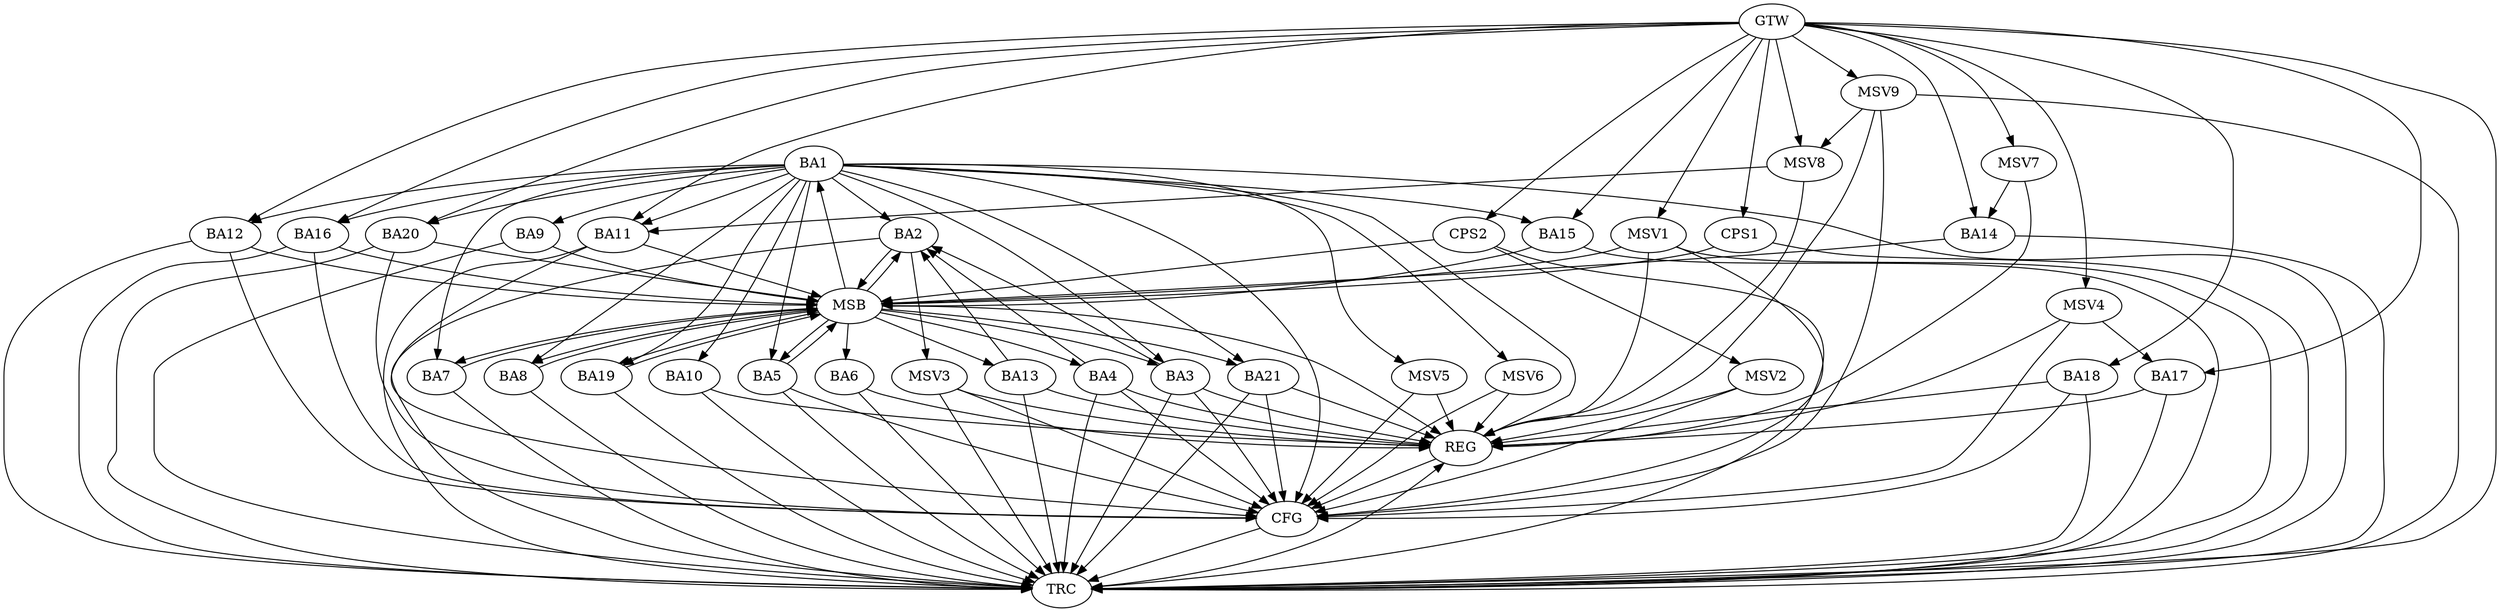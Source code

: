strict digraph G {
  BA1 [ label="BA1" ];
  BA2 [ label="BA2" ];
  BA3 [ label="BA3" ];
  BA4 [ label="BA4" ];
  BA5 [ label="BA5" ];
  BA6 [ label="BA6" ];
  BA7 [ label="BA7" ];
  BA8 [ label="BA8" ];
  BA9 [ label="BA9" ];
  BA10 [ label="BA10" ];
  BA11 [ label="BA11" ];
  BA12 [ label="BA12" ];
  BA13 [ label="BA13" ];
  BA14 [ label="BA14" ];
  BA15 [ label="BA15" ];
  BA16 [ label="BA16" ];
  BA17 [ label="BA17" ];
  BA18 [ label="BA18" ];
  BA19 [ label="BA19" ];
  BA20 [ label="BA20" ];
  BA21 [ label="BA21" ];
  CPS1 [ label="CPS1" ];
  CPS2 [ label="CPS2" ];
  GTW [ label="GTW" ];
  REG [ label="REG" ];
  MSB [ label="MSB" ];
  CFG [ label="CFG" ];
  TRC [ label="TRC" ];
  MSV1 [ label="MSV1" ];
  MSV2 [ label="MSV2" ];
  MSV3 [ label="MSV3" ];
  MSV4 [ label="MSV4" ];
  MSV5 [ label="MSV5" ];
  MSV6 [ label="MSV6" ];
  MSV7 [ label="MSV7" ];
  MSV8 [ label="MSV8" ];
  MSV9 [ label="MSV9" ];
  BA1 -> BA2;
  BA3 -> BA2;
  BA4 -> BA2;
  BA13 -> BA2;
  GTW -> BA11;
  GTW -> BA12;
  GTW -> BA14;
  GTW -> BA15;
  GTW -> BA16;
  GTW -> BA17;
  GTW -> BA18;
  GTW -> BA20;
  GTW -> CPS1;
  GTW -> CPS2;
  BA1 -> REG;
  BA3 -> REG;
  BA4 -> REG;
  BA6 -> REG;
  BA10 -> REG;
  BA13 -> REG;
  BA17 -> REG;
  BA18 -> REG;
  BA21 -> REG;
  BA2 -> MSB;
  MSB -> BA1;
  MSB -> REG;
  BA5 -> MSB;
  MSB -> BA2;
  BA7 -> MSB;
  MSB -> BA3;
  BA8 -> MSB;
  MSB -> BA5;
  BA9 -> MSB;
  BA11 -> MSB;
  BA12 -> MSB;
  MSB -> BA8;
  BA14 -> MSB;
  MSB -> BA13;
  BA15 -> MSB;
  MSB -> BA6;
  BA16 -> MSB;
  BA19 -> MSB;
  MSB -> BA7;
  BA20 -> MSB;
  CPS1 -> MSB;
  MSB -> BA4;
  MSB -> BA21;
  CPS2 -> MSB;
  MSB -> BA19;
  BA20 -> CFG;
  BA18 -> CFG;
  BA1 -> CFG;
  BA16 -> CFG;
  BA5 -> CFG;
  BA12 -> CFG;
  BA11 -> CFG;
  BA3 -> CFG;
  BA4 -> CFG;
  BA21 -> CFG;
  REG -> CFG;
  BA1 -> TRC;
  BA2 -> TRC;
  BA3 -> TRC;
  BA4 -> TRC;
  BA5 -> TRC;
  BA6 -> TRC;
  BA7 -> TRC;
  BA8 -> TRC;
  BA9 -> TRC;
  BA10 -> TRC;
  BA11 -> TRC;
  BA12 -> TRC;
  BA13 -> TRC;
  BA14 -> TRC;
  BA15 -> TRC;
  BA16 -> TRC;
  BA17 -> TRC;
  BA18 -> TRC;
  BA19 -> TRC;
  BA20 -> TRC;
  BA21 -> TRC;
  CPS1 -> TRC;
  CPS2 -> TRC;
  GTW -> TRC;
  CFG -> TRC;
  TRC -> REG;
  BA1 -> BA5;
  BA1 -> BA21;
  BA1 -> BA10;
  BA1 -> BA9;
  BA1 -> BA7;
  BA1 -> BA11;
  BA1 -> BA15;
  BA1 -> BA16;
  BA1 -> BA12;
  BA1 -> BA3;
  BA1 -> BA20;
  BA1 -> BA19;
  BA1 -> BA8;
  MSV1 -> MSB;
  GTW -> MSV1;
  MSV1 -> REG;
  MSV1 -> TRC;
  MSV1 -> CFG;
  CPS2 -> MSV2;
  MSV2 -> REG;
  MSV2 -> CFG;
  BA2 -> MSV3;
  MSV3 -> REG;
  MSV3 -> TRC;
  MSV3 -> CFG;
  MSV4 -> BA17;
  GTW -> MSV4;
  MSV4 -> REG;
  MSV4 -> CFG;
  BA1 -> MSV5;
  MSV5 -> REG;
  MSV5 -> CFG;
  BA1 -> MSV6;
  MSV6 -> REG;
  MSV6 -> CFG;
  MSV7 -> BA14;
  GTW -> MSV7;
  MSV7 -> REG;
  MSV8 -> BA11;
  GTW -> MSV8;
  MSV8 -> REG;
  MSV9 -> MSV8;
  GTW -> MSV9;
  MSV9 -> REG;
  MSV9 -> TRC;
  MSV9 -> CFG;
}
